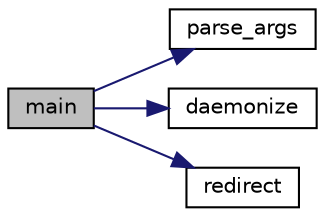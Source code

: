 digraph "main"
{
 // INTERACTIVE_SVG=YES
  bgcolor="transparent";
  edge [fontname="Helvetica",fontsize="10",labelfontname="Helvetica",labelfontsize="10"];
  node [fontname="Helvetica",fontsize="10",shape=record];
  rankdir="LR";
  Node0 [label="main",height=0.2,width=0.4,color="black", fillcolor="grey75", style="filled", fontcolor="black"];
  Node0 -> Node1 [color="midnightblue",fontsize="10",style="solid",fontname="Helvetica"];
  Node1 [label="parse_args",height=0.2,width=0.4,color="black",URL="$maos_2utils_8h.html#a669f9c0a37d07dde23e30d0fa4593e30"];
  Node0 -> Node2 [color="midnightblue",fontsize="10",style="solid",fontname="Helvetica"];
  Node2 [label="daemonize",height=0.2,width=0.4,color="black",URL="$daemonize_8h.html#a29b0af1da2432bcc90721c0b62f4e660"];
  Node0 -> Node3 [color="midnightblue",fontsize="10",style="solid",fontname="Helvetica"];
  Node3 [label="redirect",height=0.2,width=0.4,color="black",URL="$daemonize_8h.html#a39160bd731e78e9de1768b2bed9a06d3"];
}
